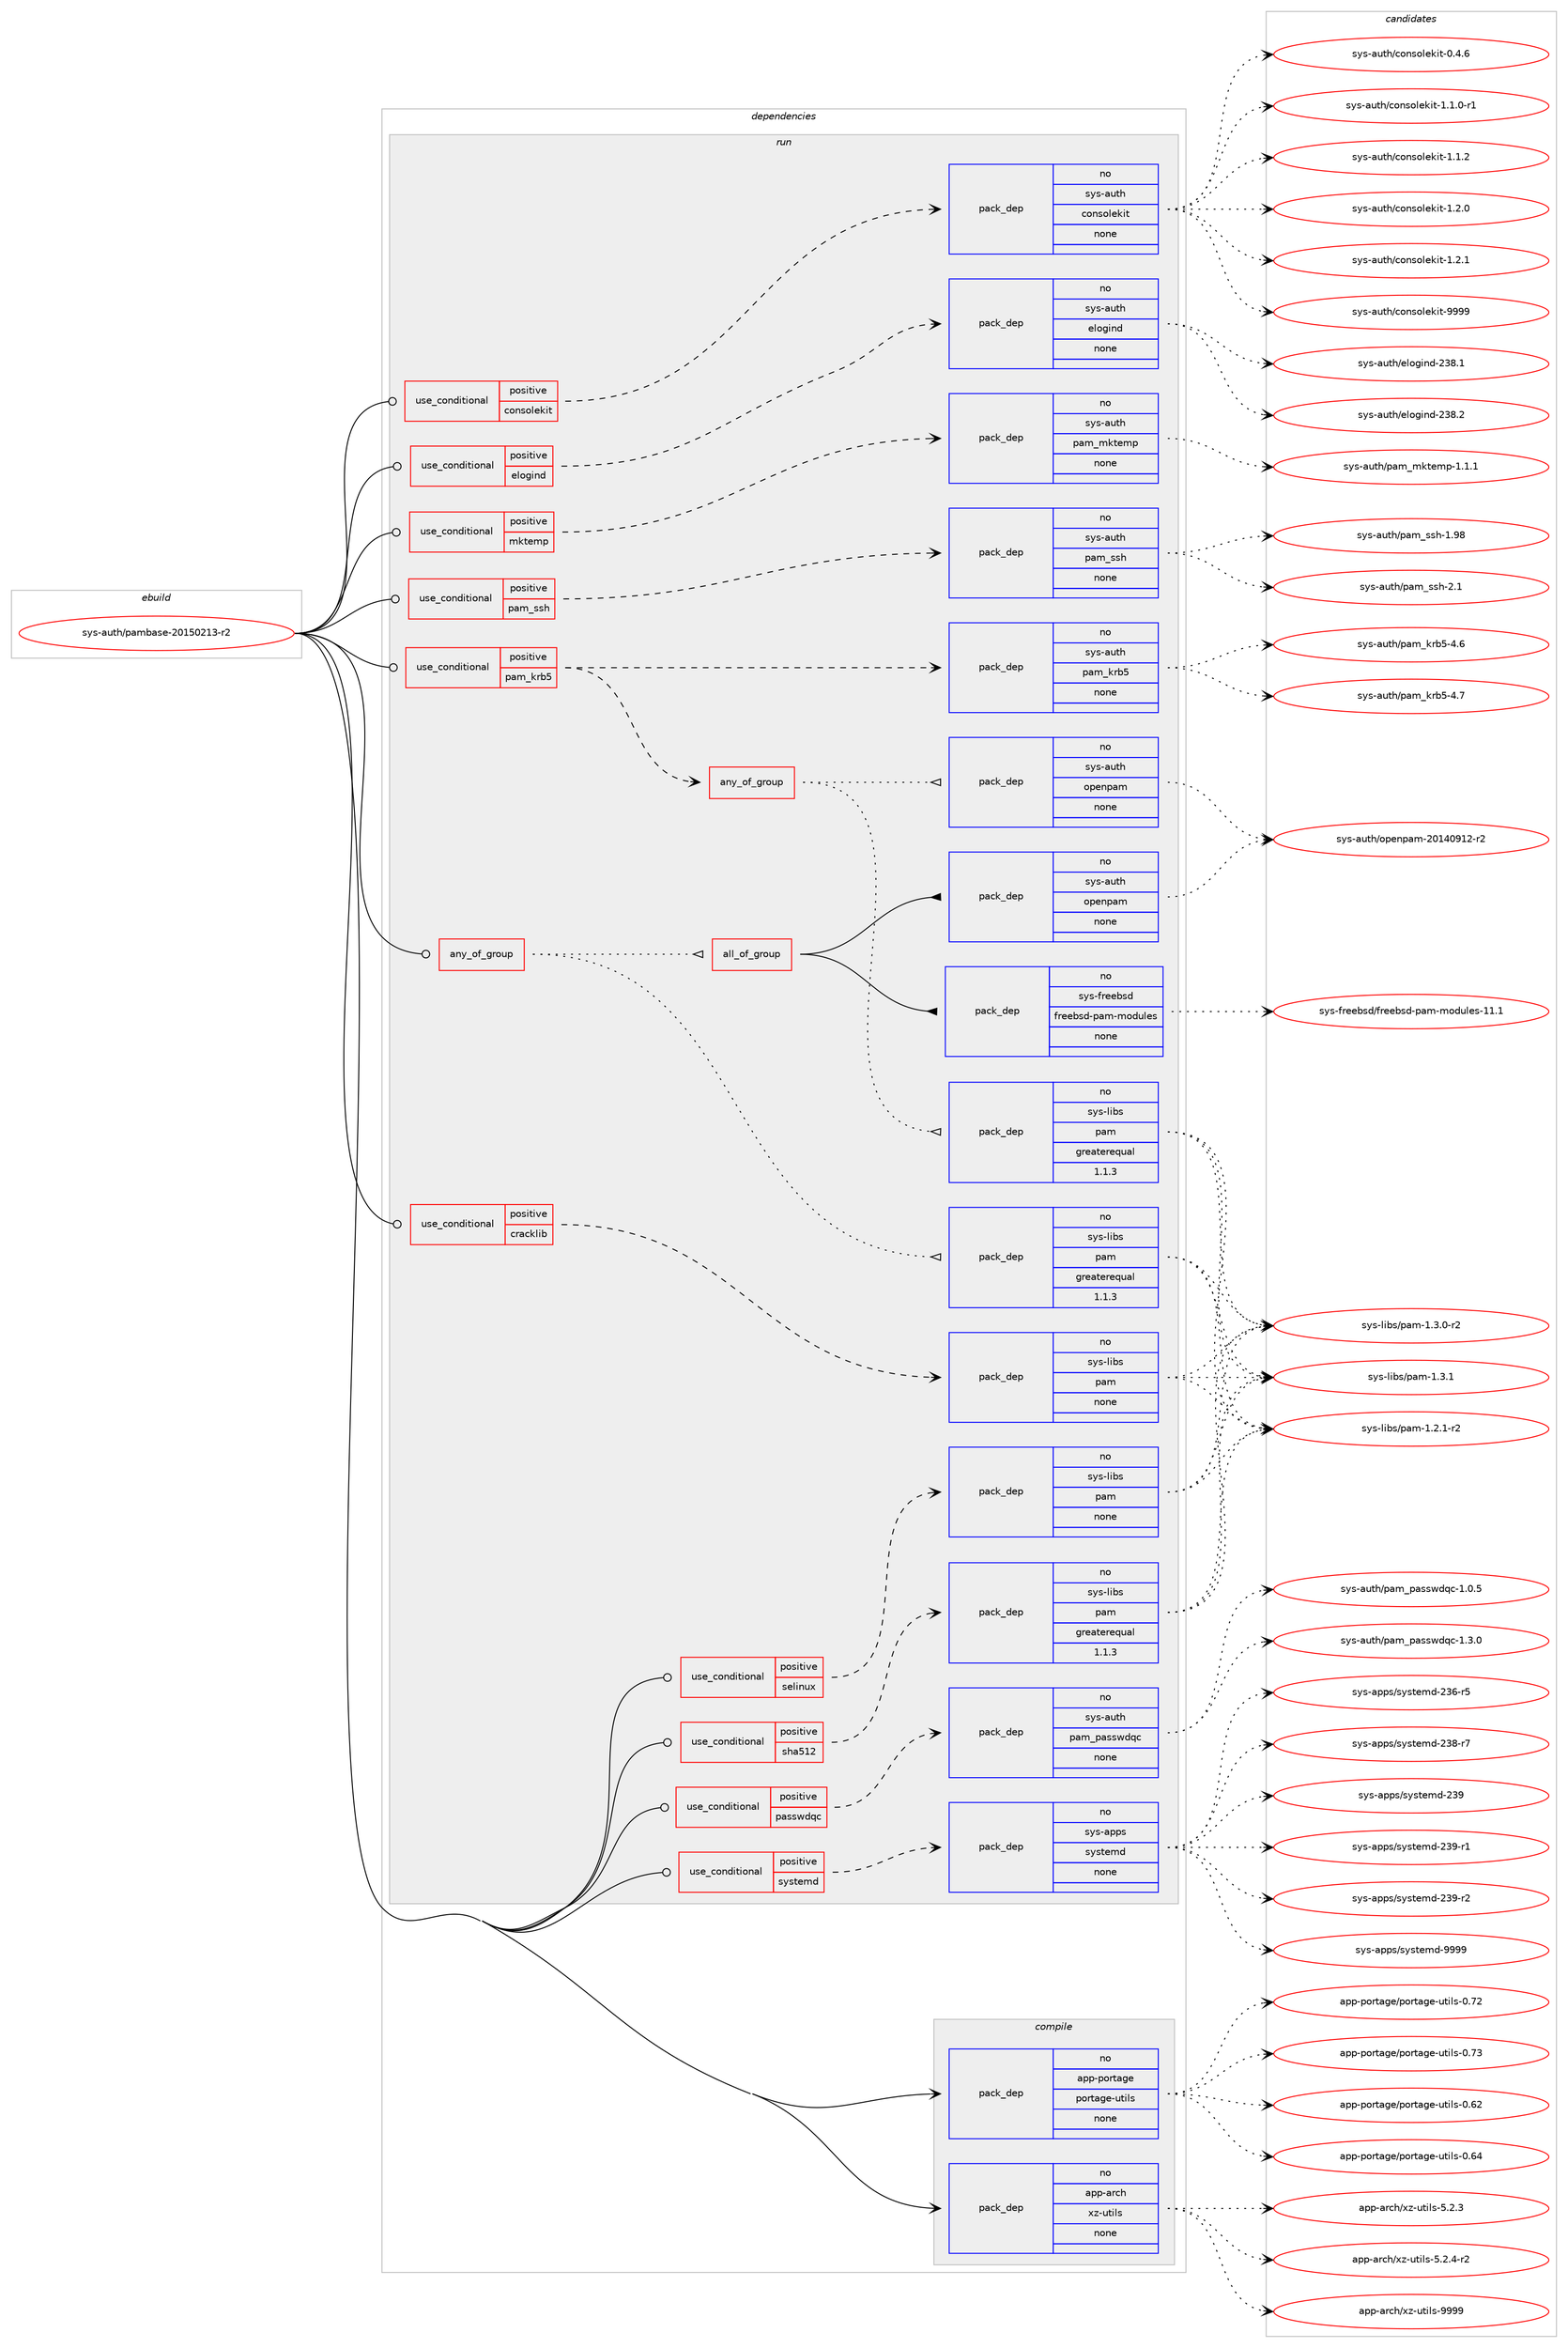 digraph prolog {

# *************
# Graph options
# *************

newrank=true;
concentrate=true;
compound=true;
graph [rankdir=LR,fontname=Helvetica,fontsize=10,ranksep=1.5];#, ranksep=2.5, nodesep=0.2];
edge  [arrowhead=vee];
node  [fontname=Helvetica,fontsize=10];

# **********
# The ebuild
# **********

subgraph cluster_leftcol {
color=gray;
rank=same;
label=<<i>ebuild</i>>;
id [label="sys-auth/pambase-20150213-r2", color=red, width=4, href="../sys-auth/pambase-20150213-r2.svg"];
}

# ****************
# The dependencies
# ****************

subgraph cluster_midcol {
color=gray;
label=<<i>dependencies</i>>;
subgraph cluster_compile {
fillcolor="#eeeeee";
style=filled;
label=<<i>compile</i>>;
subgraph pack6055 {
dependency7606 [label=<<TABLE BORDER="0" CELLBORDER="1" CELLSPACING="0" CELLPADDING="4" WIDTH="220"><TR><TD ROWSPAN="6" CELLPADDING="30">pack_dep</TD></TR><TR><TD WIDTH="110">no</TD></TR><TR><TD>app-arch</TD></TR><TR><TD>xz-utils</TD></TR><TR><TD>none</TD></TR><TR><TD></TD></TR></TABLE>>, shape=none, color=blue];
}
id:e -> dependency7606:w [weight=20,style="solid",arrowhead="vee"];
subgraph pack6056 {
dependency7607 [label=<<TABLE BORDER="0" CELLBORDER="1" CELLSPACING="0" CELLPADDING="4" WIDTH="220"><TR><TD ROWSPAN="6" CELLPADDING="30">pack_dep</TD></TR><TR><TD WIDTH="110">no</TD></TR><TR><TD>app-portage</TD></TR><TR><TD>portage-utils</TD></TR><TR><TD>none</TD></TR><TR><TD></TD></TR></TABLE>>, shape=none, color=blue];
}
id:e -> dependency7607:w [weight=20,style="solid",arrowhead="vee"];
}
subgraph cluster_compileandrun {
fillcolor="#eeeeee";
style=filled;
label=<<i>compile and run</i>>;
}
subgraph cluster_run {
fillcolor="#eeeeee";
style=filled;
label=<<i>run</i>>;
subgraph any183 {
dependency7608 [label=<<TABLE BORDER="0" CELLBORDER="1" CELLSPACING="0" CELLPADDING="4"><TR><TD CELLPADDING="10">any_of_group</TD></TR></TABLE>>, shape=none, color=red];subgraph pack6057 {
dependency7609 [label=<<TABLE BORDER="0" CELLBORDER="1" CELLSPACING="0" CELLPADDING="4" WIDTH="220"><TR><TD ROWSPAN="6" CELLPADDING="30">pack_dep</TD></TR><TR><TD WIDTH="110">no</TD></TR><TR><TD>sys-libs</TD></TR><TR><TD>pam</TD></TR><TR><TD>greaterequal</TD></TR><TR><TD>1.1.3</TD></TR></TABLE>>, shape=none, color=blue];
}
dependency7608:e -> dependency7609:w [weight=20,style="dotted",arrowhead="oinv"];
subgraph all12 {
dependency7610 [label=<<TABLE BORDER="0" CELLBORDER="1" CELLSPACING="0" CELLPADDING="4"><TR><TD CELLPADDING="10">all_of_group</TD></TR></TABLE>>, shape=none, color=red];subgraph pack6058 {
dependency7611 [label=<<TABLE BORDER="0" CELLBORDER="1" CELLSPACING="0" CELLPADDING="4" WIDTH="220"><TR><TD ROWSPAN="6" CELLPADDING="30">pack_dep</TD></TR><TR><TD WIDTH="110">no</TD></TR><TR><TD>sys-auth</TD></TR><TR><TD>openpam</TD></TR><TR><TD>none</TD></TR><TR><TD></TD></TR></TABLE>>, shape=none, color=blue];
}
dependency7610:e -> dependency7611:w [weight=20,style="solid",arrowhead="inv"];
subgraph pack6059 {
dependency7612 [label=<<TABLE BORDER="0" CELLBORDER="1" CELLSPACING="0" CELLPADDING="4" WIDTH="220"><TR><TD ROWSPAN="6" CELLPADDING="30">pack_dep</TD></TR><TR><TD WIDTH="110">no</TD></TR><TR><TD>sys-freebsd</TD></TR><TR><TD>freebsd-pam-modules</TD></TR><TR><TD>none</TD></TR><TR><TD></TD></TR></TABLE>>, shape=none, color=blue];
}
dependency7610:e -> dependency7612:w [weight=20,style="solid",arrowhead="inv"];
}
dependency7608:e -> dependency7610:w [weight=20,style="dotted",arrowhead="oinv"];
}
id:e -> dependency7608:w [weight=20,style="solid",arrowhead="odot"];
subgraph cond1359 {
dependency7613 [label=<<TABLE BORDER="0" CELLBORDER="1" CELLSPACING="0" CELLPADDING="4"><TR><TD ROWSPAN="3" CELLPADDING="10">use_conditional</TD></TR><TR><TD>positive</TD></TR><TR><TD>consolekit</TD></TR></TABLE>>, shape=none, color=red];
subgraph pack6060 {
dependency7614 [label=<<TABLE BORDER="0" CELLBORDER="1" CELLSPACING="0" CELLPADDING="4" WIDTH="220"><TR><TD ROWSPAN="6" CELLPADDING="30">pack_dep</TD></TR><TR><TD WIDTH="110">no</TD></TR><TR><TD>sys-auth</TD></TR><TR><TD>consolekit</TD></TR><TR><TD>none</TD></TR><TR><TD></TD></TR></TABLE>>, shape=none, color=blue];
}
dependency7613:e -> dependency7614:w [weight=20,style="dashed",arrowhead="vee"];
}
id:e -> dependency7613:w [weight=20,style="solid",arrowhead="odot"];
subgraph cond1360 {
dependency7615 [label=<<TABLE BORDER="0" CELLBORDER="1" CELLSPACING="0" CELLPADDING="4"><TR><TD ROWSPAN="3" CELLPADDING="10">use_conditional</TD></TR><TR><TD>positive</TD></TR><TR><TD>cracklib</TD></TR></TABLE>>, shape=none, color=red];
subgraph pack6061 {
dependency7616 [label=<<TABLE BORDER="0" CELLBORDER="1" CELLSPACING="0" CELLPADDING="4" WIDTH="220"><TR><TD ROWSPAN="6" CELLPADDING="30">pack_dep</TD></TR><TR><TD WIDTH="110">no</TD></TR><TR><TD>sys-libs</TD></TR><TR><TD>pam</TD></TR><TR><TD>none</TD></TR><TR><TD></TD></TR></TABLE>>, shape=none, color=blue];
}
dependency7615:e -> dependency7616:w [weight=20,style="dashed",arrowhead="vee"];
}
id:e -> dependency7615:w [weight=20,style="solid",arrowhead="odot"];
subgraph cond1361 {
dependency7617 [label=<<TABLE BORDER="0" CELLBORDER="1" CELLSPACING="0" CELLPADDING="4"><TR><TD ROWSPAN="3" CELLPADDING="10">use_conditional</TD></TR><TR><TD>positive</TD></TR><TR><TD>elogind</TD></TR></TABLE>>, shape=none, color=red];
subgraph pack6062 {
dependency7618 [label=<<TABLE BORDER="0" CELLBORDER="1" CELLSPACING="0" CELLPADDING="4" WIDTH="220"><TR><TD ROWSPAN="6" CELLPADDING="30">pack_dep</TD></TR><TR><TD WIDTH="110">no</TD></TR><TR><TD>sys-auth</TD></TR><TR><TD>elogind</TD></TR><TR><TD>none</TD></TR><TR><TD></TD></TR></TABLE>>, shape=none, color=blue];
}
dependency7617:e -> dependency7618:w [weight=20,style="dashed",arrowhead="vee"];
}
id:e -> dependency7617:w [weight=20,style="solid",arrowhead="odot"];
subgraph cond1362 {
dependency7619 [label=<<TABLE BORDER="0" CELLBORDER="1" CELLSPACING="0" CELLPADDING="4"><TR><TD ROWSPAN="3" CELLPADDING="10">use_conditional</TD></TR><TR><TD>positive</TD></TR><TR><TD>mktemp</TD></TR></TABLE>>, shape=none, color=red];
subgraph pack6063 {
dependency7620 [label=<<TABLE BORDER="0" CELLBORDER="1" CELLSPACING="0" CELLPADDING="4" WIDTH="220"><TR><TD ROWSPAN="6" CELLPADDING="30">pack_dep</TD></TR><TR><TD WIDTH="110">no</TD></TR><TR><TD>sys-auth</TD></TR><TR><TD>pam_mktemp</TD></TR><TR><TD>none</TD></TR><TR><TD></TD></TR></TABLE>>, shape=none, color=blue];
}
dependency7619:e -> dependency7620:w [weight=20,style="dashed",arrowhead="vee"];
}
id:e -> dependency7619:w [weight=20,style="solid",arrowhead="odot"];
subgraph cond1363 {
dependency7621 [label=<<TABLE BORDER="0" CELLBORDER="1" CELLSPACING="0" CELLPADDING="4"><TR><TD ROWSPAN="3" CELLPADDING="10">use_conditional</TD></TR><TR><TD>positive</TD></TR><TR><TD>pam_krb5</TD></TR></TABLE>>, shape=none, color=red];
subgraph any184 {
dependency7622 [label=<<TABLE BORDER="0" CELLBORDER="1" CELLSPACING="0" CELLPADDING="4"><TR><TD CELLPADDING="10">any_of_group</TD></TR></TABLE>>, shape=none, color=red];subgraph pack6064 {
dependency7623 [label=<<TABLE BORDER="0" CELLBORDER="1" CELLSPACING="0" CELLPADDING="4" WIDTH="220"><TR><TD ROWSPAN="6" CELLPADDING="30">pack_dep</TD></TR><TR><TD WIDTH="110">no</TD></TR><TR><TD>sys-libs</TD></TR><TR><TD>pam</TD></TR><TR><TD>greaterequal</TD></TR><TR><TD>1.1.3</TD></TR></TABLE>>, shape=none, color=blue];
}
dependency7622:e -> dependency7623:w [weight=20,style="dotted",arrowhead="oinv"];
subgraph pack6065 {
dependency7624 [label=<<TABLE BORDER="0" CELLBORDER="1" CELLSPACING="0" CELLPADDING="4" WIDTH="220"><TR><TD ROWSPAN="6" CELLPADDING="30">pack_dep</TD></TR><TR><TD WIDTH="110">no</TD></TR><TR><TD>sys-auth</TD></TR><TR><TD>openpam</TD></TR><TR><TD>none</TD></TR><TR><TD></TD></TR></TABLE>>, shape=none, color=blue];
}
dependency7622:e -> dependency7624:w [weight=20,style="dotted",arrowhead="oinv"];
}
dependency7621:e -> dependency7622:w [weight=20,style="dashed",arrowhead="vee"];
subgraph pack6066 {
dependency7625 [label=<<TABLE BORDER="0" CELLBORDER="1" CELLSPACING="0" CELLPADDING="4" WIDTH="220"><TR><TD ROWSPAN="6" CELLPADDING="30">pack_dep</TD></TR><TR><TD WIDTH="110">no</TD></TR><TR><TD>sys-auth</TD></TR><TR><TD>pam_krb5</TD></TR><TR><TD>none</TD></TR><TR><TD></TD></TR></TABLE>>, shape=none, color=blue];
}
dependency7621:e -> dependency7625:w [weight=20,style="dashed",arrowhead="vee"];
}
id:e -> dependency7621:w [weight=20,style="solid",arrowhead="odot"];
subgraph cond1364 {
dependency7626 [label=<<TABLE BORDER="0" CELLBORDER="1" CELLSPACING="0" CELLPADDING="4"><TR><TD ROWSPAN="3" CELLPADDING="10">use_conditional</TD></TR><TR><TD>positive</TD></TR><TR><TD>pam_ssh</TD></TR></TABLE>>, shape=none, color=red];
subgraph pack6067 {
dependency7627 [label=<<TABLE BORDER="0" CELLBORDER="1" CELLSPACING="0" CELLPADDING="4" WIDTH="220"><TR><TD ROWSPAN="6" CELLPADDING="30">pack_dep</TD></TR><TR><TD WIDTH="110">no</TD></TR><TR><TD>sys-auth</TD></TR><TR><TD>pam_ssh</TD></TR><TR><TD>none</TD></TR><TR><TD></TD></TR></TABLE>>, shape=none, color=blue];
}
dependency7626:e -> dependency7627:w [weight=20,style="dashed",arrowhead="vee"];
}
id:e -> dependency7626:w [weight=20,style="solid",arrowhead="odot"];
subgraph cond1365 {
dependency7628 [label=<<TABLE BORDER="0" CELLBORDER="1" CELLSPACING="0" CELLPADDING="4"><TR><TD ROWSPAN="3" CELLPADDING="10">use_conditional</TD></TR><TR><TD>positive</TD></TR><TR><TD>passwdqc</TD></TR></TABLE>>, shape=none, color=red];
subgraph pack6068 {
dependency7629 [label=<<TABLE BORDER="0" CELLBORDER="1" CELLSPACING="0" CELLPADDING="4" WIDTH="220"><TR><TD ROWSPAN="6" CELLPADDING="30">pack_dep</TD></TR><TR><TD WIDTH="110">no</TD></TR><TR><TD>sys-auth</TD></TR><TR><TD>pam_passwdqc</TD></TR><TR><TD>none</TD></TR><TR><TD></TD></TR></TABLE>>, shape=none, color=blue];
}
dependency7628:e -> dependency7629:w [weight=20,style="dashed",arrowhead="vee"];
}
id:e -> dependency7628:w [weight=20,style="solid",arrowhead="odot"];
subgraph cond1366 {
dependency7630 [label=<<TABLE BORDER="0" CELLBORDER="1" CELLSPACING="0" CELLPADDING="4"><TR><TD ROWSPAN="3" CELLPADDING="10">use_conditional</TD></TR><TR><TD>positive</TD></TR><TR><TD>selinux</TD></TR></TABLE>>, shape=none, color=red];
subgraph pack6069 {
dependency7631 [label=<<TABLE BORDER="0" CELLBORDER="1" CELLSPACING="0" CELLPADDING="4" WIDTH="220"><TR><TD ROWSPAN="6" CELLPADDING="30">pack_dep</TD></TR><TR><TD WIDTH="110">no</TD></TR><TR><TD>sys-libs</TD></TR><TR><TD>pam</TD></TR><TR><TD>none</TD></TR><TR><TD></TD></TR></TABLE>>, shape=none, color=blue];
}
dependency7630:e -> dependency7631:w [weight=20,style="dashed",arrowhead="vee"];
}
id:e -> dependency7630:w [weight=20,style="solid",arrowhead="odot"];
subgraph cond1367 {
dependency7632 [label=<<TABLE BORDER="0" CELLBORDER="1" CELLSPACING="0" CELLPADDING="4"><TR><TD ROWSPAN="3" CELLPADDING="10">use_conditional</TD></TR><TR><TD>positive</TD></TR><TR><TD>sha512</TD></TR></TABLE>>, shape=none, color=red];
subgraph pack6070 {
dependency7633 [label=<<TABLE BORDER="0" CELLBORDER="1" CELLSPACING="0" CELLPADDING="4" WIDTH="220"><TR><TD ROWSPAN="6" CELLPADDING="30">pack_dep</TD></TR><TR><TD WIDTH="110">no</TD></TR><TR><TD>sys-libs</TD></TR><TR><TD>pam</TD></TR><TR><TD>greaterequal</TD></TR><TR><TD>1.1.3</TD></TR></TABLE>>, shape=none, color=blue];
}
dependency7632:e -> dependency7633:w [weight=20,style="dashed",arrowhead="vee"];
}
id:e -> dependency7632:w [weight=20,style="solid",arrowhead="odot"];
subgraph cond1368 {
dependency7634 [label=<<TABLE BORDER="0" CELLBORDER="1" CELLSPACING="0" CELLPADDING="4"><TR><TD ROWSPAN="3" CELLPADDING="10">use_conditional</TD></TR><TR><TD>positive</TD></TR><TR><TD>systemd</TD></TR></TABLE>>, shape=none, color=red];
subgraph pack6071 {
dependency7635 [label=<<TABLE BORDER="0" CELLBORDER="1" CELLSPACING="0" CELLPADDING="4" WIDTH="220"><TR><TD ROWSPAN="6" CELLPADDING="30">pack_dep</TD></TR><TR><TD WIDTH="110">no</TD></TR><TR><TD>sys-apps</TD></TR><TR><TD>systemd</TD></TR><TR><TD>none</TD></TR><TR><TD></TD></TR></TABLE>>, shape=none, color=blue];
}
dependency7634:e -> dependency7635:w [weight=20,style="dashed",arrowhead="vee"];
}
id:e -> dependency7634:w [weight=20,style="solid",arrowhead="odot"];
}
}

# **************
# The candidates
# **************

subgraph cluster_choices {
rank=same;
color=gray;
label=<<i>candidates</i>>;

subgraph choice6055 {
color=black;
nodesep=1;
choice971121124597114991044712012245117116105108115455346504651 [label="app-arch/xz-utils-5.2.3", color=red, width=4,href="../app-arch/xz-utils-5.2.3.svg"];
choice9711211245971149910447120122451171161051081154553465046524511450 [label="app-arch/xz-utils-5.2.4-r2", color=red, width=4,href="../app-arch/xz-utils-5.2.4-r2.svg"];
choice9711211245971149910447120122451171161051081154557575757 [label="app-arch/xz-utils-9999", color=red, width=4,href="../app-arch/xz-utils-9999.svg"];
dependency7606:e -> choice971121124597114991044712012245117116105108115455346504651:w [style=dotted,weight="100"];
dependency7606:e -> choice9711211245971149910447120122451171161051081154553465046524511450:w [style=dotted,weight="100"];
dependency7606:e -> choice9711211245971149910447120122451171161051081154557575757:w [style=dotted,weight="100"];
}
subgraph choice6056 {
color=black;
nodesep=1;
choice9711211245112111114116971031014711211111411697103101451171161051081154548465450 [label="app-portage/portage-utils-0.62", color=red, width=4,href="../app-portage/portage-utils-0.62.svg"];
choice9711211245112111114116971031014711211111411697103101451171161051081154548465452 [label="app-portage/portage-utils-0.64", color=red, width=4,href="../app-portage/portage-utils-0.64.svg"];
choice9711211245112111114116971031014711211111411697103101451171161051081154548465550 [label="app-portage/portage-utils-0.72", color=red, width=4,href="../app-portage/portage-utils-0.72.svg"];
choice9711211245112111114116971031014711211111411697103101451171161051081154548465551 [label="app-portage/portage-utils-0.73", color=red, width=4,href="../app-portage/portage-utils-0.73.svg"];
dependency7607:e -> choice9711211245112111114116971031014711211111411697103101451171161051081154548465450:w [style=dotted,weight="100"];
dependency7607:e -> choice9711211245112111114116971031014711211111411697103101451171161051081154548465452:w [style=dotted,weight="100"];
dependency7607:e -> choice9711211245112111114116971031014711211111411697103101451171161051081154548465550:w [style=dotted,weight="100"];
dependency7607:e -> choice9711211245112111114116971031014711211111411697103101451171161051081154548465551:w [style=dotted,weight="100"];
}
subgraph choice6057 {
color=black;
nodesep=1;
choice115121115451081059811547112971094549465046494511450 [label="sys-libs/pam-1.2.1-r2", color=red, width=4,href="../sys-libs/pam-1.2.1-r2.svg"];
choice115121115451081059811547112971094549465146484511450 [label="sys-libs/pam-1.3.0-r2", color=red, width=4,href="../sys-libs/pam-1.3.0-r2.svg"];
choice11512111545108105981154711297109454946514649 [label="sys-libs/pam-1.3.1", color=red, width=4,href="../sys-libs/pam-1.3.1.svg"];
dependency7609:e -> choice115121115451081059811547112971094549465046494511450:w [style=dotted,weight="100"];
dependency7609:e -> choice115121115451081059811547112971094549465146484511450:w [style=dotted,weight="100"];
dependency7609:e -> choice11512111545108105981154711297109454946514649:w [style=dotted,weight="100"];
}
subgraph choice6058 {
color=black;
nodesep=1;
choice115121115459711711610447111112101110112971094550484952485749504511450 [label="sys-auth/openpam-20140912-r2", color=red, width=4,href="../sys-auth/openpam-20140912-r2.svg"];
dependency7611:e -> choice115121115459711711610447111112101110112971094550484952485749504511450:w [style=dotted,weight="100"];
}
subgraph choice6059 {
color=black;
nodesep=1;
choice115121115451021141011019811510047102114101101981151004511297109451091111001171081011154549494649 [label="sys-freebsd/freebsd-pam-modules-11.1", color=red, width=4,href="../sys-freebsd/freebsd-pam-modules-11.1.svg"];
dependency7612:e -> choice115121115451021141011019811510047102114101101981151004511297109451091111001171081011154549494649:w [style=dotted,weight="100"];
}
subgraph choice6060 {
color=black;
nodesep=1;
choice11512111545971171161044799111110115111108101107105116454846524654 [label="sys-auth/consolekit-0.4.6", color=red, width=4,href="../sys-auth/consolekit-0.4.6.svg"];
choice115121115459711711610447991111101151111081011071051164549464946484511449 [label="sys-auth/consolekit-1.1.0-r1", color=red, width=4,href="../sys-auth/consolekit-1.1.0-r1.svg"];
choice11512111545971171161044799111110115111108101107105116454946494650 [label="sys-auth/consolekit-1.1.2", color=red, width=4,href="../sys-auth/consolekit-1.1.2.svg"];
choice11512111545971171161044799111110115111108101107105116454946504648 [label="sys-auth/consolekit-1.2.0", color=red, width=4,href="../sys-auth/consolekit-1.2.0.svg"];
choice11512111545971171161044799111110115111108101107105116454946504649 [label="sys-auth/consolekit-1.2.1", color=red, width=4,href="../sys-auth/consolekit-1.2.1.svg"];
choice115121115459711711610447991111101151111081011071051164557575757 [label="sys-auth/consolekit-9999", color=red, width=4,href="../sys-auth/consolekit-9999.svg"];
dependency7614:e -> choice11512111545971171161044799111110115111108101107105116454846524654:w [style=dotted,weight="100"];
dependency7614:e -> choice115121115459711711610447991111101151111081011071051164549464946484511449:w [style=dotted,weight="100"];
dependency7614:e -> choice11512111545971171161044799111110115111108101107105116454946494650:w [style=dotted,weight="100"];
dependency7614:e -> choice11512111545971171161044799111110115111108101107105116454946504648:w [style=dotted,weight="100"];
dependency7614:e -> choice11512111545971171161044799111110115111108101107105116454946504649:w [style=dotted,weight="100"];
dependency7614:e -> choice115121115459711711610447991111101151111081011071051164557575757:w [style=dotted,weight="100"];
}
subgraph choice6061 {
color=black;
nodesep=1;
choice115121115451081059811547112971094549465046494511450 [label="sys-libs/pam-1.2.1-r2", color=red, width=4,href="../sys-libs/pam-1.2.1-r2.svg"];
choice115121115451081059811547112971094549465146484511450 [label="sys-libs/pam-1.3.0-r2", color=red, width=4,href="../sys-libs/pam-1.3.0-r2.svg"];
choice11512111545108105981154711297109454946514649 [label="sys-libs/pam-1.3.1", color=red, width=4,href="../sys-libs/pam-1.3.1.svg"];
dependency7616:e -> choice115121115451081059811547112971094549465046494511450:w [style=dotted,weight="100"];
dependency7616:e -> choice115121115451081059811547112971094549465146484511450:w [style=dotted,weight="100"];
dependency7616:e -> choice11512111545108105981154711297109454946514649:w [style=dotted,weight="100"];
}
subgraph choice6062 {
color=black;
nodesep=1;
choice115121115459711711610447101108111103105110100455051564649 [label="sys-auth/elogind-238.1", color=red, width=4,href="../sys-auth/elogind-238.1.svg"];
choice115121115459711711610447101108111103105110100455051564650 [label="sys-auth/elogind-238.2", color=red, width=4,href="../sys-auth/elogind-238.2.svg"];
dependency7618:e -> choice115121115459711711610447101108111103105110100455051564649:w [style=dotted,weight="100"];
dependency7618:e -> choice115121115459711711610447101108111103105110100455051564650:w [style=dotted,weight="100"];
}
subgraph choice6063 {
color=black;
nodesep=1;
choice1151211154597117116104471129710995109107116101109112454946494649 [label="sys-auth/pam_mktemp-1.1.1", color=red, width=4,href="../sys-auth/pam_mktemp-1.1.1.svg"];
dependency7620:e -> choice1151211154597117116104471129710995109107116101109112454946494649:w [style=dotted,weight="100"];
}
subgraph choice6064 {
color=black;
nodesep=1;
choice115121115451081059811547112971094549465046494511450 [label="sys-libs/pam-1.2.1-r2", color=red, width=4,href="../sys-libs/pam-1.2.1-r2.svg"];
choice115121115451081059811547112971094549465146484511450 [label="sys-libs/pam-1.3.0-r2", color=red, width=4,href="../sys-libs/pam-1.3.0-r2.svg"];
choice11512111545108105981154711297109454946514649 [label="sys-libs/pam-1.3.1", color=red, width=4,href="../sys-libs/pam-1.3.1.svg"];
dependency7623:e -> choice115121115451081059811547112971094549465046494511450:w [style=dotted,weight="100"];
dependency7623:e -> choice115121115451081059811547112971094549465146484511450:w [style=dotted,weight="100"];
dependency7623:e -> choice11512111545108105981154711297109454946514649:w [style=dotted,weight="100"];
}
subgraph choice6065 {
color=black;
nodesep=1;
choice115121115459711711610447111112101110112971094550484952485749504511450 [label="sys-auth/openpam-20140912-r2", color=red, width=4,href="../sys-auth/openpam-20140912-r2.svg"];
dependency7624:e -> choice115121115459711711610447111112101110112971094550484952485749504511450:w [style=dotted,weight="100"];
}
subgraph choice6066 {
color=black;
nodesep=1;
choice1151211154597117116104471129710995107114985345524654 [label="sys-auth/pam_krb5-4.6", color=red, width=4,href="../sys-auth/pam_krb5-4.6.svg"];
choice1151211154597117116104471129710995107114985345524655 [label="sys-auth/pam_krb5-4.7", color=red, width=4,href="../sys-auth/pam_krb5-4.7.svg"];
dependency7625:e -> choice1151211154597117116104471129710995107114985345524654:w [style=dotted,weight="100"];
dependency7625:e -> choice1151211154597117116104471129710995107114985345524655:w [style=dotted,weight="100"];
}
subgraph choice6067 {
color=black;
nodesep=1;
choice11512111545971171161044711297109951151151044549465756 [label="sys-auth/pam_ssh-1.98", color=red, width=4,href="../sys-auth/pam_ssh-1.98.svg"];
choice115121115459711711610447112971099511511510445504649 [label="sys-auth/pam_ssh-2.1", color=red, width=4,href="../sys-auth/pam_ssh-2.1.svg"];
dependency7627:e -> choice11512111545971171161044711297109951151151044549465756:w [style=dotted,weight="100"];
dependency7627:e -> choice115121115459711711610447112971099511511510445504649:w [style=dotted,weight="100"];
}
subgraph choice6068 {
color=black;
nodesep=1;
choice11512111545971171161044711297109951129711511511910011399454946484653 [label="sys-auth/pam_passwdqc-1.0.5", color=red, width=4,href="../sys-auth/pam_passwdqc-1.0.5.svg"];
choice11512111545971171161044711297109951129711511511910011399454946514648 [label="sys-auth/pam_passwdqc-1.3.0", color=red, width=4,href="../sys-auth/pam_passwdqc-1.3.0.svg"];
dependency7629:e -> choice11512111545971171161044711297109951129711511511910011399454946484653:w [style=dotted,weight="100"];
dependency7629:e -> choice11512111545971171161044711297109951129711511511910011399454946514648:w [style=dotted,weight="100"];
}
subgraph choice6069 {
color=black;
nodesep=1;
choice115121115451081059811547112971094549465046494511450 [label="sys-libs/pam-1.2.1-r2", color=red, width=4,href="../sys-libs/pam-1.2.1-r2.svg"];
choice115121115451081059811547112971094549465146484511450 [label="sys-libs/pam-1.3.0-r2", color=red, width=4,href="../sys-libs/pam-1.3.0-r2.svg"];
choice11512111545108105981154711297109454946514649 [label="sys-libs/pam-1.3.1", color=red, width=4,href="../sys-libs/pam-1.3.1.svg"];
dependency7631:e -> choice115121115451081059811547112971094549465046494511450:w [style=dotted,weight="100"];
dependency7631:e -> choice115121115451081059811547112971094549465146484511450:w [style=dotted,weight="100"];
dependency7631:e -> choice11512111545108105981154711297109454946514649:w [style=dotted,weight="100"];
}
subgraph choice6070 {
color=black;
nodesep=1;
choice115121115451081059811547112971094549465046494511450 [label="sys-libs/pam-1.2.1-r2", color=red, width=4,href="../sys-libs/pam-1.2.1-r2.svg"];
choice115121115451081059811547112971094549465146484511450 [label="sys-libs/pam-1.3.0-r2", color=red, width=4,href="../sys-libs/pam-1.3.0-r2.svg"];
choice11512111545108105981154711297109454946514649 [label="sys-libs/pam-1.3.1", color=red, width=4,href="../sys-libs/pam-1.3.1.svg"];
dependency7633:e -> choice115121115451081059811547112971094549465046494511450:w [style=dotted,weight="100"];
dependency7633:e -> choice115121115451081059811547112971094549465146484511450:w [style=dotted,weight="100"];
dependency7633:e -> choice11512111545108105981154711297109454946514649:w [style=dotted,weight="100"];
}
subgraph choice6071 {
color=black;
nodesep=1;
choice115121115459711211211547115121115116101109100455051544511453 [label="sys-apps/systemd-236-r5", color=red, width=4,href="../sys-apps/systemd-236-r5.svg"];
choice115121115459711211211547115121115116101109100455051564511455 [label="sys-apps/systemd-238-r7", color=red, width=4,href="../sys-apps/systemd-238-r7.svg"];
choice11512111545971121121154711512111511610110910045505157 [label="sys-apps/systemd-239", color=red, width=4,href="../sys-apps/systemd-239.svg"];
choice115121115459711211211547115121115116101109100455051574511449 [label="sys-apps/systemd-239-r1", color=red, width=4,href="../sys-apps/systemd-239-r1.svg"];
choice115121115459711211211547115121115116101109100455051574511450 [label="sys-apps/systemd-239-r2", color=red, width=4,href="../sys-apps/systemd-239-r2.svg"];
choice1151211154597112112115471151211151161011091004557575757 [label="sys-apps/systemd-9999", color=red, width=4,href="../sys-apps/systemd-9999.svg"];
dependency7635:e -> choice115121115459711211211547115121115116101109100455051544511453:w [style=dotted,weight="100"];
dependency7635:e -> choice115121115459711211211547115121115116101109100455051564511455:w [style=dotted,weight="100"];
dependency7635:e -> choice11512111545971121121154711512111511610110910045505157:w [style=dotted,weight="100"];
dependency7635:e -> choice115121115459711211211547115121115116101109100455051574511449:w [style=dotted,weight="100"];
dependency7635:e -> choice115121115459711211211547115121115116101109100455051574511450:w [style=dotted,weight="100"];
dependency7635:e -> choice1151211154597112112115471151211151161011091004557575757:w [style=dotted,weight="100"];
}
}

}
